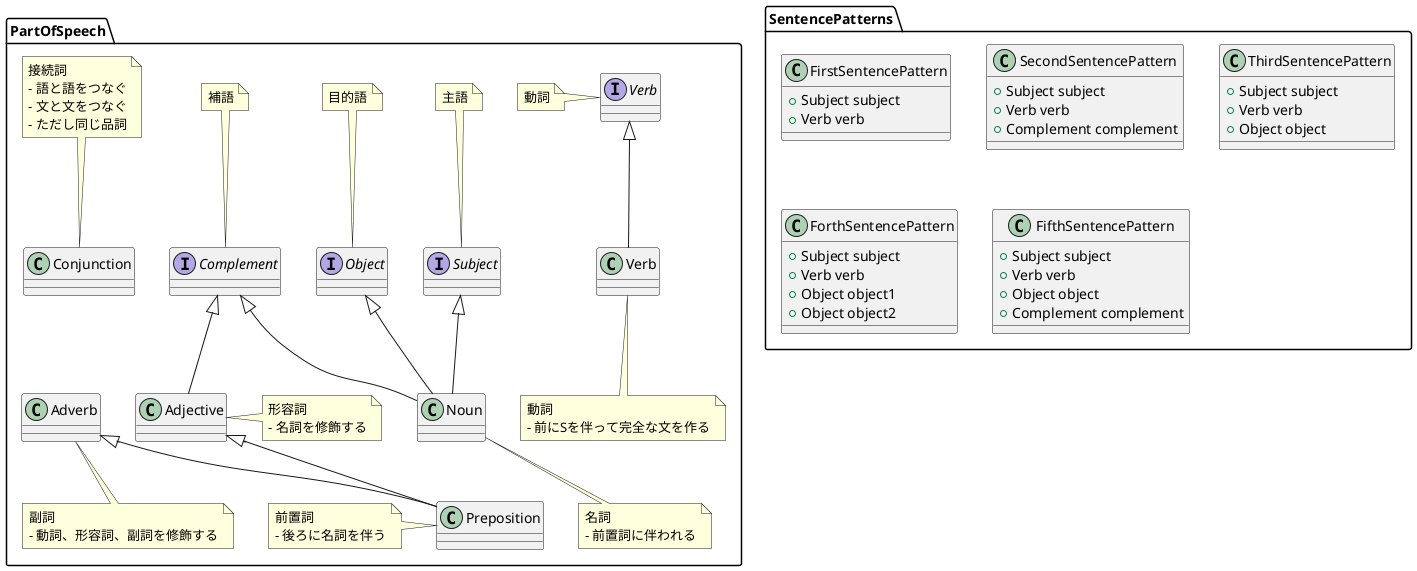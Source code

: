 @startuml Structure of English

package PartOfSpeech {
    interface Subject
    note top : 主語

    interface "Verb" as IVerb
    note left : 動詞

    interface Object
    note top : 目的語

    interface Complement
    note top : 補語

    class Noun {
    }
    note bottom : 名詞\n- 前置詞に伴われる

    Subject <|-- Noun
    Object <|-- Noun
    Complement <|-- Noun

    class Verb {

    }
    note bottom : 動詞\n- 前にSを伴って完全な文を作る
    IVerb <|-- Verb

    class Adjective {

    }
    note right : 形容詞\n- 名詞を修飾する
    Complement <|-- Adjective

    class Adverb {

    }
    note bottom : 副詞\n- 動詞、形容詞、副詞を修飾する

    class Preposition {

    }
    note left : 前置詞\n- 後ろに名詞を伴う
    Adjective <|-- Preposition
    Adverb <|-- Preposition

    class Conjunction {

    }
    note top : 接続詞\n- 語と語をつなぐ\n- 文と文をつなぐ\n- ただし同じ品詞
}

package SentencePatterns {

    class FirstSentencePattern {
        + Subject subject
        + Verb verb
    }

    class SecondSentencePattern {
        + Subject subject
        + Verb verb
        + Complement complement
    }

    class ThirdSentencePattern {
        + Subject subject
        + Verb verb
        + Object object
    }

    class ForthSentencePattern {
        + Subject subject
        + Verb verb
        + Object object1
        + Object object2
    }

    class FifthSentencePattern {
        + Subject subject
        + Verb verb
        + Object object
        + Complement complement
    }
}
@enduml